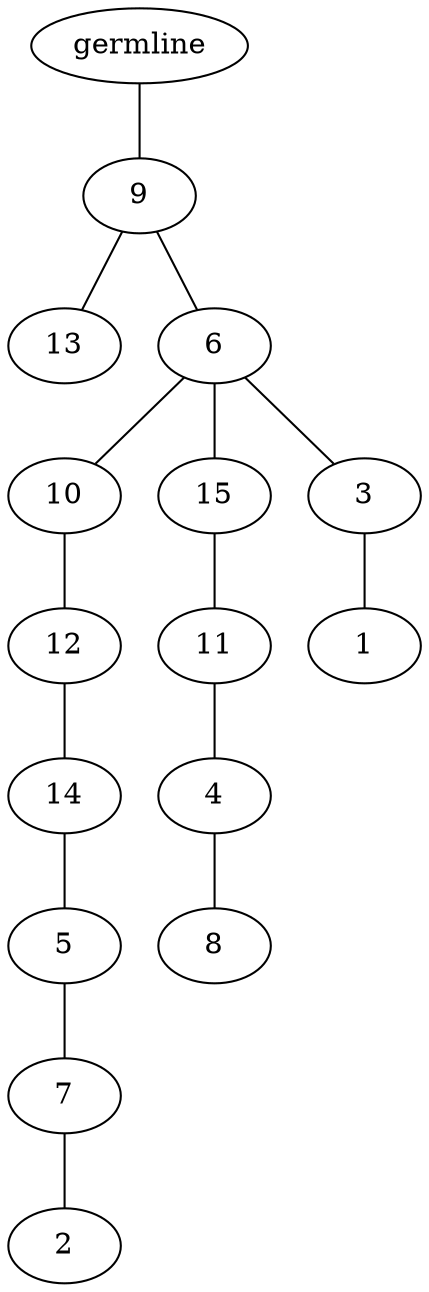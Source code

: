 graph tree {
    "140322006204528" [label="germline"];
    "140322006245968" [label="9"];
    "140322006245728" [label="13"];
    "140322006246688" [label="6"];
    "140322006247648" [label="10"];
    "140322006111232" [label="12"];
    "140322006110992" [label="14"];
    "140322006112144" [label="5"];
    "140322006112480" [label="7"];
    "140322006112768" [label="2"];
    "140322006249088" [label="15"];
    "140322006248896" [label="11"];
    "140322006110896" [label="4"];
    "140322006110752" [label="8"];
    "140322006248032" [label="3"];
    "140322006110848" [label="1"];
    "140322006204528" -- "140322006245968";
    "140322006245968" -- "140322006245728";
    "140322006245968" -- "140322006246688";
    "140322006246688" -- "140322006247648";
    "140322006246688" -- "140322006249088";
    "140322006246688" -- "140322006248032";
    "140322006247648" -- "140322006111232";
    "140322006111232" -- "140322006110992";
    "140322006110992" -- "140322006112144";
    "140322006112144" -- "140322006112480";
    "140322006112480" -- "140322006112768";
    "140322006249088" -- "140322006248896";
    "140322006248896" -- "140322006110896";
    "140322006110896" -- "140322006110752";
    "140322006248032" -- "140322006110848";
}
